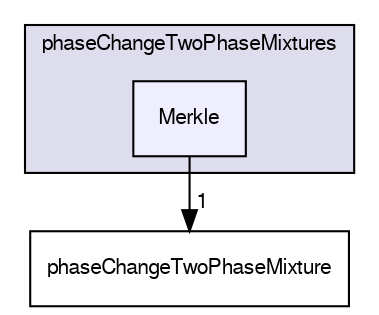 digraph "applications/solvers/multiphase/interPhaseChangeFoam/phaseChangeTwoPhaseMixtures/Merkle" {
  bgcolor=transparent;
  compound=true
  node [ fontsize="10", fontname="FreeSans"];
  edge [ labelfontsize="10", labelfontname="FreeSans"];
  subgraph clusterdir_428d76558bf17b61b63e4dbf2a2e5401 {
    graph [ bgcolor="#ddddee", pencolor="black", label="phaseChangeTwoPhaseMixtures" fontname="FreeSans", fontsize="10", URL="dir_428d76558bf17b61b63e4dbf2a2e5401.html"]
  dir_301e10e4ec80ffb7d6de7678b8cd68a2 [shape=box, label="Merkle", style="filled", fillcolor="#eeeeff", pencolor="black", URL="dir_301e10e4ec80ffb7d6de7678b8cd68a2.html"];
  }
  dir_21e893d6b4a0ab8f17bf121752a23206 [shape=box label="phaseChangeTwoPhaseMixture" URL="dir_21e893d6b4a0ab8f17bf121752a23206.html"];
  dir_301e10e4ec80ffb7d6de7678b8cd68a2->dir_21e893d6b4a0ab8f17bf121752a23206 [headlabel="1", labeldistance=1.5 headhref="dir_000158_000159.html"];
}
